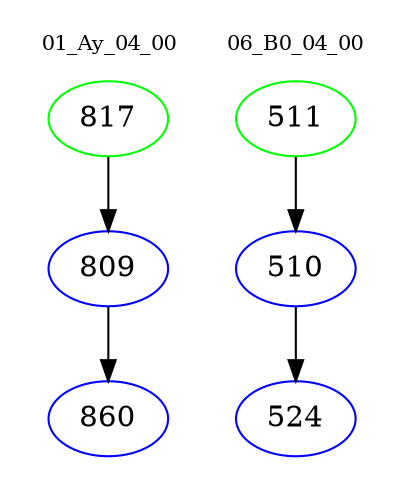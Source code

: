 digraph{
subgraph cluster_0 {
color = white
label = "01_Ay_04_00";
fontsize=10;
T0_817 [label="817", color="green"]
T0_817 -> T0_809 [color="black"]
T0_809 [label="809", color="blue"]
T0_809 -> T0_860 [color="black"]
T0_860 [label="860", color="blue"]
}
subgraph cluster_1 {
color = white
label = "06_B0_04_00";
fontsize=10;
T1_511 [label="511", color="green"]
T1_511 -> T1_510 [color="black"]
T1_510 [label="510", color="blue"]
T1_510 -> T1_524 [color="black"]
T1_524 [label="524", color="blue"]
}
}
